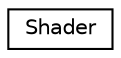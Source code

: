 digraph "Graphical Class Hierarchy"
{
 // LATEX_PDF_SIZE
  edge [fontname="Helvetica",fontsize="10",labelfontname="Helvetica",labelfontsize="10"];
  node [fontname="Helvetica",fontsize="10",shape=record];
  rankdir="LR";
  Node0 [label="Shader",height=0.2,width=0.4,color="black", fillcolor="white", style="filled",URL="$class_shader.html",tooltip=" "];
}
